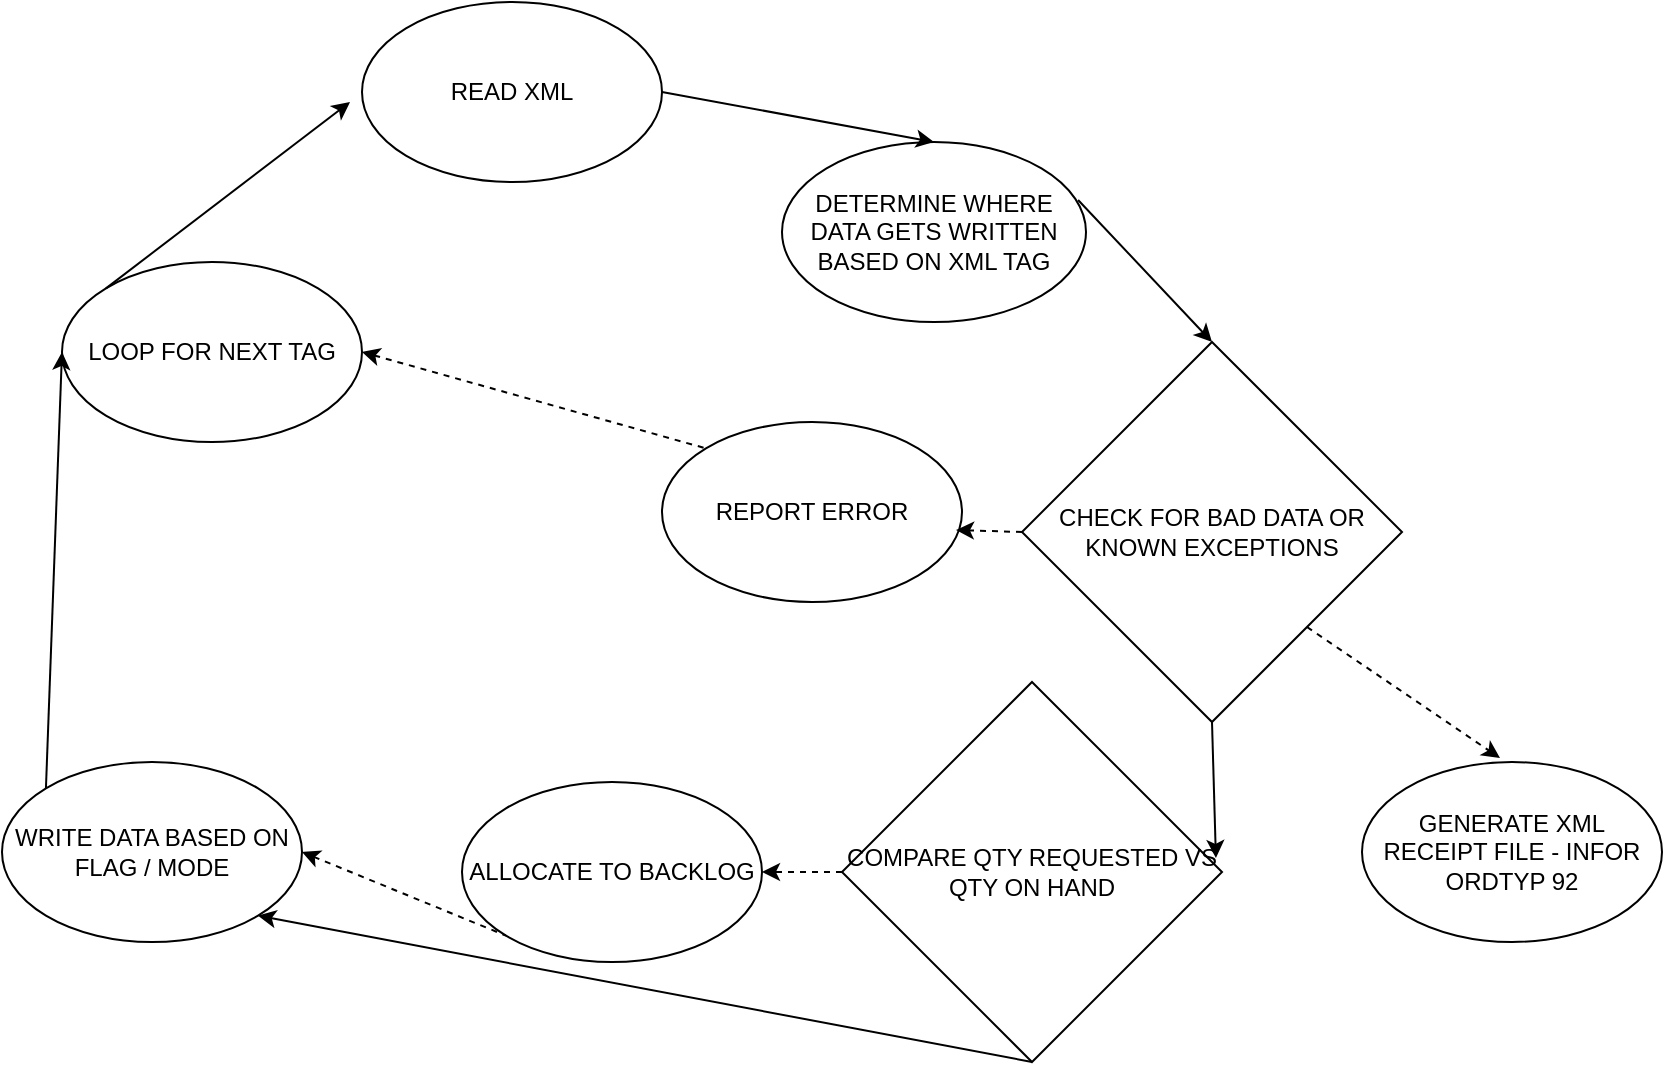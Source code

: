 <mxfile version="24.2.1" type="github">
  <diagram name="Page-1" id="gJuD32REYANUAOO8X32h">
    <mxGraphModel dx="1434" dy="746" grid="1" gridSize="10" guides="1" tooltips="1" connect="1" arrows="1" fold="1" page="1" pageScale="1" pageWidth="850" pageHeight="1100" math="0" shadow="0">
      <root>
        <mxCell id="0" />
        <mxCell id="1" parent="0" />
        <mxCell id="Y8_Mu6E-DmHHrcDuBeY3-2" value="CHECK FOR BAD DATA OR KNOWN EXCEPTIONS" style="rhombus;whiteSpace=wrap;html=1;" parent="1" vertex="1">
          <mxGeometry x="680" y="250" width="190" height="190" as="geometry" />
        </mxCell>
        <mxCell id="fW2glLvARqZ6SqtbHBZz-1" value="READ XML" style="ellipse;whiteSpace=wrap;html=1;" parent="1" vertex="1">
          <mxGeometry x="350" y="80" width="150" height="90" as="geometry" />
        </mxCell>
        <mxCell id="fW2glLvARqZ6SqtbHBZz-2" value="DETERMINE WHERE DATA GETS WRITTEN BASED ON XML TAG" style="ellipse;whiteSpace=wrap;html=1;" parent="1" vertex="1">
          <mxGeometry x="560" y="150" width="152" height="90" as="geometry" />
        </mxCell>
        <mxCell id="fW2glLvARqZ6SqtbHBZz-3" value="WRITE DATA BASED ON FLAG / MODE" style="ellipse;whiteSpace=wrap;html=1;" parent="1" vertex="1">
          <mxGeometry x="170" y="460" width="150" height="90" as="geometry" />
        </mxCell>
        <mxCell id="-qo13ENw_NzGe6boUAz1-2" value="REPORT ERROR" style="ellipse;whiteSpace=wrap;html=1;" vertex="1" parent="1">
          <mxGeometry x="500" y="290" width="150" height="90" as="geometry" />
        </mxCell>
        <mxCell id="-qo13ENw_NzGe6boUAz1-3" value="ALLOCATE TO BACKLOG" style="ellipse;whiteSpace=wrap;html=1;" vertex="1" parent="1">
          <mxGeometry x="400" y="470" width="150" height="90" as="geometry" />
        </mxCell>
        <mxCell id="-qo13ENw_NzGe6boUAz1-4" value="COMPARE QTY REQUESTED VS QTY ON HAND" style="rhombus;whiteSpace=wrap;html=1;" vertex="1" parent="1">
          <mxGeometry x="590" y="420" width="190" height="190" as="geometry" />
        </mxCell>
        <mxCell id="-qo13ENw_NzGe6boUAz1-5" value="LOOP FOR NEXT TAG" style="ellipse;whiteSpace=wrap;html=1;" vertex="1" parent="1">
          <mxGeometry x="200" y="210" width="150" height="90" as="geometry" />
        </mxCell>
        <mxCell id="-qo13ENw_NzGe6boUAz1-6" value="" style="endArrow=classic;dashed=1;html=1;rounded=0;exitX=0;exitY=0.5;exitDx=0;exitDy=0;entryX=0.98;entryY=0.6;entryDx=0;entryDy=0;entryPerimeter=0;endFill=1;" edge="1" parent="1" source="Y8_Mu6E-DmHHrcDuBeY3-2" target="-qo13ENw_NzGe6boUAz1-2">
          <mxGeometry width="50" height="50" relative="1" as="geometry">
            <mxPoint x="510" y="230" as="sourcePoint" />
            <mxPoint x="820" y="410" as="targetPoint" />
          </mxGeometry>
        </mxCell>
        <mxCell id="-qo13ENw_NzGe6boUAz1-7" value="" style="endArrow=classic;dashed=1;html=1;rounded=0;exitX=0;exitY=0.5;exitDx=0;exitDy=0;entryX=1;entryY=0.5;entryDx=0;entryDy=0;endFill=1;" edge="1" parent="1" source="-qo13ENw_NzGe6boUAz1-4" target="-qo13ENw_NzGe6boUAz1-3">
          <mxGeometry width="50" height="50" relative="1" as="geometry">
            <mxPoint x="761" y="415" as="sourcePoint" />
            <mxPoint x="840" y="415" as="targetPoint" />
          </mxGeometry>
        </mxCell>
        <mxCell id="-qo13ENw_NzGe6boUAz1-8" value="" style="endArrow=classic;html=1;rounded=0;exitX=1;exitY=0.5;exitDx=0;exitDy=0;endFill=1;entryX=0.5;entryY=0;entryDx=0;entryDy=0;" edge="1" parent="1" source="fW2glLvARqZ6SqtbHBZz-1" target="fW2glLvARqZ6SqtbHBZz-2">
          <mxGeometry width="50" height="50" relative="1" as="geometry">
            <mxPoint x="400" y="440" as="sourcePoint" />
            <mxPoint x="630" y="140" as="targetPoint" />
          </mxGeometry>
        </mxCell>
        <mxCell id="-qo13ENw_NzGe6boUAz1-9" value="" style="endArrow=classic;html=1;rounded=0;exitX=0.974;exitY=0.322;exitDx=0;exitDy=0;exitPerimeter=0;endFill=1;entryX=0.5;entryY=0;entryDx=0;entryDy=0;" edge="1" parent="1" source="fW2glLvARqZ6SqtbHBZz-2" target="Y8_Mu6E-DmHHrcDuBeY3-2">
          <mxGeometry width="50" height="50" relative="1" as="geometry">
            <mxPoint x="400" y="440" as="sourcePoint" />
            <mxPoint x="780" y="210" as="targetPoint" />
          </mxGeometry>
        </mxCell>
        <mxCell id="-qo13ENw_NzGe6boUAz1-10" value="" style="endArrow=classic;html=1;rounded=0;exitX=0.5;exitY=1;exitDx=0;exitDy=0;endFill=1;entryX=0.984;entryY=0.463;entryDx=0;entryDy=0;entryPerimeter=0;" edge="1" parent="1" source="Y8_Mu6E-DmHHrcDuBeY3-2" target="-qo13ENw_NzGe6boUAz1-4">
          <mxGeometry width="50" height="50" relative="1" as="geometry">
            <mxPoint x="748" y="219" as="sourcePoint" />
            <mxPoint x="870" y="550" as="targetPoint" />
          </mxGeometry>
        </mxCell>
        <mxCell id="-qo13ENw_NzGe6boUAz1-11" value="" style="endArrow=none;html=1;rounded=0;entryX=0.5;entryY=1;entryDx=0;entryDy=0;startArrow=classic;startFill=1;exitX=1;exitY=1;exitDx=0;exitDy=0;" edge="1" parent="1" source="fW2glLvARqZ6SqtbHBZz-3" target="-qo13ENw_NzGe6boUAz1-4">
          <mxGeometry width="50" height="50" relative="1" as="geometry">
            <mxPoint x="370" y="680" as="sourcePoint" />
            <mxPoint x="450" y="450" as="targetPoint" />
          </mxGeometry>
        </mxCell>
        <mxCell id="-qo13ENw_NzGe6boUAz1-13" value="" style="endArrow=classic;html=1;rounded=0;entryX=-0.04;entryY=0.556;entryDx=0;entryDy=0;entryPerimeter=0;exitX=0;exitY=0;exitDx=0;exitDy=0;" edge="1" parent="1" source="-qo13ENw_NzGe6boUAz1-5" target="fW2glLvARqZ6SqtbHBZz-1">
          <mxGeometry width="50" height="50" relative="1" as="geometry">
            <mxPoint x="220" y="160" as="sourcePoint" />
            <mxPoint x="450" y="450" as="targetPoint" />
          </mxGeometry>
        </mxCell>
        <mxCell id="-qo13ENw_NzGe6boUAz1-14" value="" style="endArrow=none;dashed=1;html=1;strokeWidth=1;rounded=0;exitX=1;exitY=0.5;exitDx=0;exitDy=0;entryX=0;entryY=0;entryDx=0;entryDy=0;startArrow=classic;startFill=1;" edge="1" parent="1" source="-qo13ENw_NzGe6boUAz1-5" target="-qo13ENw_NzGe6boUAz1-2">
          <mxGeometry width="50" height="50" relative="1" as="geometry">
            <mxPoint x="400" y="450" as="sourcePoint" />
            <mxPoint x="450" y="400" as="targetPoint" />
          </mxGeometry>
        </mxCell>
        <mxCell id="-qo13ENw_NzGe6boUAz1-16" value="" style="endArrow=none;dashed=1;html=1;strokeWidth=1;rounded=0;exitX=1;exitY=0.5;exitDx=0;exitDy=0;entryX=0;entryY=1;entryDx=0;entryDy=0;startArrow=classic;startFill=1;" edge="1" parent="1" source="fW2glLvARqZ6SqtbHBZz-3" target="-qo13ENw_NzGe6boUAz1-3">
          <mxGeometry width="50" height="50" relative="1" as="geometry">
            <mxPoint x="380" y="475" as="sourcePoint" />
            <mxPoint x="482" y="407" as="targetPoint" />
          </mxGeometry>
        </mxCell>
        <mxCell id="-qo13ENw_NzGe6boUAz1-18" value="" style="endArrow=classic;html=1;rounded=0;exitX=0;exitY=0;exitDx=0;exitDy=0;endFill=1;entryX=0;entryY=0.5;entryDx=0;entryDy=0;" edge="1" parent="1" source="fW2glLvARqZ6SqtbHBZz-3" target="-qo13ENw_NzGe6boUAz1-5">
          <mxGeometry width="50" height="50" relative="1" as="geometry">
            <mxPoint x="171.967" y="403.18" as="sourcePoint" />
            <mxPoint x="110" y="298.5" as="targetPoint" />
          </mxGeometry>
        </mxCell>
        <mxCell id="-qo13ENw_NzGe6boUAz1-19" value="GENERATE XML RECEIPT FILE - INFOR ORDTYP 92" style="ellipse;whiteSpace=wrap;html=1;" vertex="1" parent="1">
          <mxGeometry x="850" y="460" width="150" height="90" as="geometry" />
        </mxCell>
        <mxCell id="-qo13ENw_NzGe6boUAz1-20" value="" style="endArrow=classic;dashed=1;html=1;rounded=0;exitX=1;exitY=1;exitDx=0;exitDy=0;entryX=0.46;entryY=-0.022;entryDx=0;entryDy=0;entryPerimeter=0;endFill=1;" edge="1" parent="1" source="Y8_Mu6E-DmHHrcDuBeY3-2" target="-qo13ENw_NzGe6boUAz1-19">
          <mxGeometry width="50" height="50" relative="1" as="geometry">
            <mxPoint x="690" y="355" as="sourcePoint" />
            <mxPoint x="657" y="354" as="targetPoint" />
          </mxGeometry>
        </mxCell>
      </root>
    </mxGraphModel>
  </diagram>
</mxfile>
